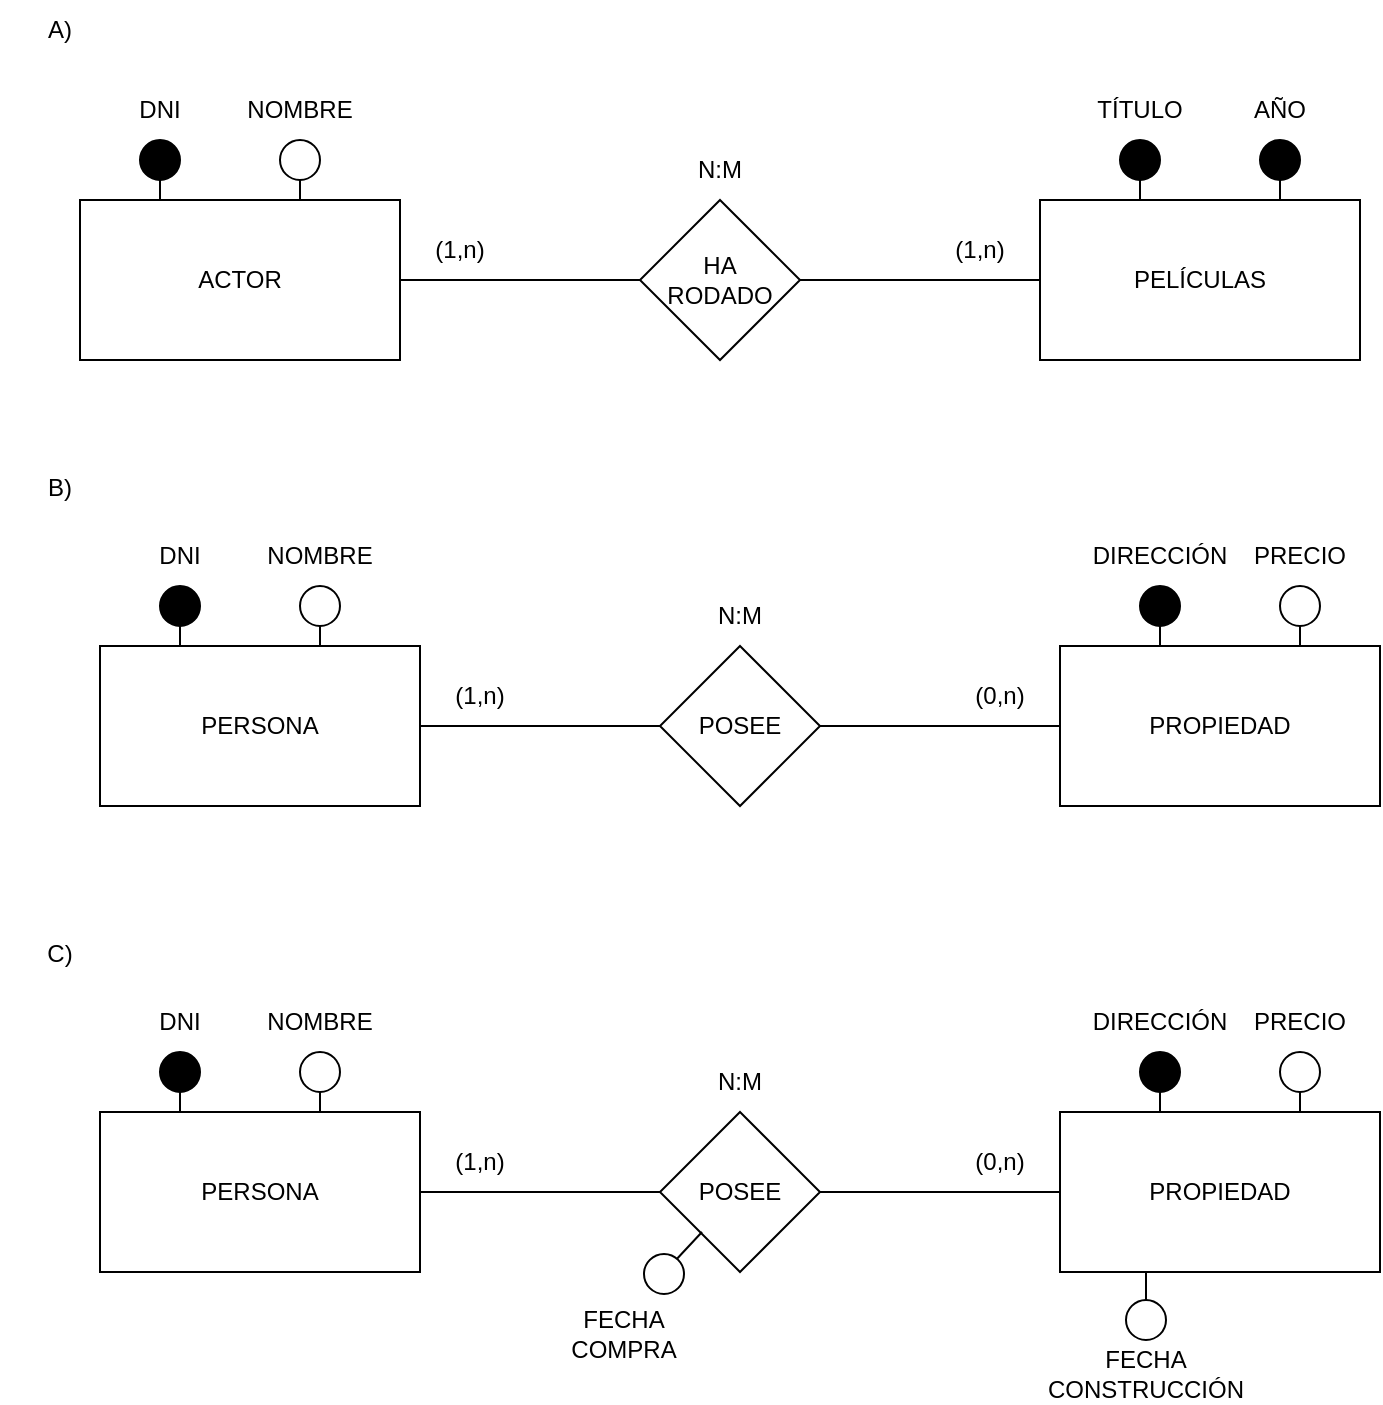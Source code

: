 <mxfile version="20.6.1" type="device"><diagram id="ttQnAyqS0m5V4pglGX5d" name="Página-1"><mxGraphModel dx="1102" dy="857" grid="0" gridSize="10" guides="1" tooltips="1" connect="1" arrows="1" fold="1" page="1" pageScale="1" pageWidth="827" pageHeight="1169" math="0" shadow="0"><root><mxCell id="0"/><mxCell id="1" parent="0"/><mxCell id="lYeQPOlYy5IxGRxujHv3-1" value="ACTOR" style="rounded=0;whiteSpace=wrap;html=1;" vertex="1" parent="1"><mxGeometry x="80" y="160" width="160" height="80" as="geometry"/></mxCell><mxCell id="lYeQPOlYy5IxGRxujHv3-2" value="PELÍCULAS" style="rounded=0;whiteSpace=wrap;html=1;" vertex="1" parent="1"><mxGeometry x="560" y="160" width="160" height="80" as="geometry"/></mxCell><mxCell id="lYeQPOlYy5IxGRxujHv3-4" value="HA&lt;br&gt;RODADO" style="rhombus;whiteSpace=wrap;html=1;" vertex="1" parent="1"><mxGeometry x="360" y="160" width="80" height="80" as="geometry"/></mxCell><mxCell id="lYeQPOlYy5IxGRxujHv3-5" value="" style="endArrow=none;html=1;rounded=0;exitX=1;exitY=0.5;exitDx=0;exitDy=0;" edge="1" parent="1" source="lYeQPOlYy5IxGRxujHv3-4"><mxGeometry width="50" height="50" relative="1" as="geometry"><mxPoint x="510" y="250" as="sourcePoint"/><mxPoint x="560" y="200" as="targetPoint"/></mxGeometry></mxCell><mxCell id="lYeQPOlYy5IxGRxujHv3-6" value="" style="endArrow=none;html=1;rounded=0;exitX=1;exitY=0.5;exitDx=0;exitDy=0;" edge="1" parent="1" source="lYeQPOlYy5IxGRxujHv3-1"><mxGeometry width="50" height="50" relative="1" as="geometry"><mxPoint x="310" y="250" as="sourcePoint"/><mxPoint x="360" y="200" as="targetPoint"/></mxGeometry></mxCell><mxCell id="lYeQPOlYy5IxGRxujHv3-7" value="" style="endArrow=none;html=1;rounded=0;" edge="1" parent="1"><mxGeometry width="50" height="50" relative="1" as="geometry"><mxPoint x="120" y="160" as="sourcePoint"/><mxPoint x="120" y="150" as="targetPoint"/></mxGeometry></mxCell><mxCell id="lYeQPOlYy5IxGRxujHv3-8" value="" style="ellipse;whiteSpace=wrap;html=1;aspect=fixed;fillColor=#000000;" vertex="1" parent="1"><mxGeometry x="110" y="130" width="20" height="20" as="geometry"/></mxCell><mxCell id="lYeQPOlYy5IxGRxujHv3-13" value="DNI" style="text;html=1;strokeColor=none;fillColor=none;align=center;verticalAlign=middle;whiteSpace=wrap;rounded=0;" vertex="1" parent="1"><mxGeometry x="90" y="100" width="60" height="30" as="geometry"/></mxCell><mxCell id="lYeQPOlYy5IxGRxujHv3-14" value="" style="ellipse;whiteSpace=wrap;html=1;aspect=fixed;fillColor=#FFFFFF;" vertex="1" parent="1"><mxGeometry x="180" y="130" width="20" height="20" as="geometry"/></mxCell><mxCell id="lYeQPOlYy5IxGRxujHv3-15" value="NOMBRE" style="text;html=1;strokeColor=none;fillColor=none;align=center;verticalAlign=middle;whiteSpace=wrap;rounded=0;" vertex="1" parent="1"><mxGeometry x="160" y="105" width="60" height="20" as="geometry"/></mxCell><mxCell id="lYeQPOlYy5IxGRxujHv3-16" value="" style="endArrow=none;html=1;rounded=0;entryX=0.5;entryY=1;entryDx=0;entryDy=0;" edge="1" parent="1" target="lYeQPOlYy5IxGRxujHv3-14"><mxGeometry width="50" height="50" relative="1" as="geometry"><mxPoint x="190" y="160" as="sourcePoint"/><mxPoint x="130" y="160" as="targetPoint"/><Array as="points"><mxPoint x="190" y="160"/></Array></mxGeometry></mxCell><mxCell id="lYeQPOlYy5IxGRxujHv3-17" value="" style="ellipse;whiteSpace=wrap;html=1;aspect=fixed;fillColor=#000000;" vertex="1" parent="1"><mxGeometry x="600" y="130" width="20" height="20" as="geometry"/></mxCell><mxCell id="lYeQPOlYy5IxGRxujHv3-18" value="TÍTULO" style="text;html=1;strokeColor=none;fillColor=none;align=center;verticalAlign=middle;whiteSpace=wrap;rounded=0;" vertex="1" parent="1"><mxGeometry x="580" y="100" width="60" height="30" as="geometry"/></mxCell><mxCell id="lYeQPOlYy5IxGRxujHv3-19" value="" style="ellipse;whiteSpace=wrap;html=1;aspect=fixed;fillColor=#000000;" vertex="1" parent="1"><mxGeometry x="670" y="130" width="20" height="20" as="geometry"/></mxCell><mxCell id="lYeQPOlYy5IxGRxujHv3-20" value="AÑO" style="text;html=1;strokeColor=none;fillColor=none;align=center;verticalAlign=middle;whiteSpace=wrap;rounded=0;" vertex="1" parent="1"><mxGeometry x="650" y="105" width="60" height="20" as="geometry"/></mxCell><mxCell id="lYeQPOlYy5IxGRxujHv3-21" value="" style="endArrow=none;html=1;rounded=0;" edge="1" parent="1"><mxGeometry width="50" height="50" relative="1" as="geometry"><mxPoint x="610" y="160" as="sourcePoint"/><mxPoint x="610" y="150" as="targetPoint"/></mxGeometry></mxCell><mxCell id="lYeQPOlYy5IxGRxujHv3-22" value="" style="endArrow=none;html=1;rounded=0;exitX=0.75;exitY=0;exitDx=0;exitDy=0;" edge="1" parent="1" source="lYeQPOlYy5IxGRxujHv3-2"><mxGeometry width="50" height="50" relative="1" as="geometry"><mxPoint x="630" y="200" as="sourcePoint"/><mxPoint x="680" y="150" as="targetPoint"/></mxGeometry></mxCell><mxCell id="lYeQPOlYy5IxGRxujHv3-23" value="(1,n)" style="text;html=1;strokeColor=none;fillColor=none;align=center;verticalAlign=middle;whiteSpace=wrap;rounded=0;" vertex="1" parent="1"><mxGeometry x="240" y="170" width="60" height="30" as="geometry"/></mxCell><mxCell id="lYeQPOlYy5IxGRxujHv3-24" value="(1,n)" style="text;html=1;strokeColor=none;fillColor=none;align=center;verticalAlign=middle;whiteSpace=wrap;rounded=0;" vertex="1" parent="1"><mxGeometry x="500" y="170" width="60" height="30" as="geometry"/></mxCell><mxCell id="lYeQPOlYy5IxGRxujHv3-25" value="N:M" style="text;html=1;strokeColor=none;fillColor=none;align=center;verticalAlign=middle;whiteSpace=wrap;rounded=0;" vertex="1" parent="1"><mxGeometry x="370" y="130" width="60" height="30" as="geometry"/></mxCell><mxCell id="lYeQPOlYy5IxGRxujHv3-26" value="A)" style="text;html=1;strokeColor=none;fillColor=none;align=center;verticalAlign=middle;whiteSpace=wrap;rounded=0;" vertex="1" parent="1"><mxGeometry x="40" y="60" width="60" height="30" as="geometry"/></mxCell><mxCell id="lYeQPOlYy5IxGRxujHv3-27" value="PERSONA" style="rounded=0;whiteSpace=wrap;html=1;" vertex="1" parent="1"><mxGeometry x="90" y="383" width="160" height="80" as="geometry"/></mxCell><mxCell id="lYeQPOlYy5IxGRxujHv3-28" value="PROPIEDAD" style="rounded=0;whiteSpace=wrap;html=1;" vertex="1" parent="1"><mxGeometry x="570" y="383" width="160" height="80" as="geometry"/></mxCell><mxCell id="lYeQPOlYy5IxGRxujHv3-29" value="POSEE" style="rhombus;whiteSpace=wrap;html=1;" vertex="1" parent="1"><mxGeometry x="370" y="383" width="80" height="80" as="geometry"/></mxCell><mxCell id="lYeQPOlYy5IxGRxujHv3-30" value="" style="endArrow=none;html=1;rounded=0;exitX=1;exitY=0.5;exitDx=0;exitDy=0;" edge="1" parent="1" source="lYeQPOlYy5IxGRxujHv3-29"><mxGeometry width="50" height="50" relative="1" as="geometry"><mxPoint x="520" y="473" as="sourcePoint"/><mxPoint x="570" y="423" as="targetPoint"/></mxGeometry></mxCell><mxCell id="lYeQPOlYy5IxGRxujHv3-31" value="" style="endArrow=none;html=1;rounded=0;exitX=1;exitY=0.5;exitDx=0;exitDy=0;" edge="1" parent="1" source="lYeQPOlYy5IxGRxujHv3-27"><mxGeometry width="50" height="50" relative="1" as="geometry"><mxPoint x="320" y="473" as="sourcePoint"/><mxPoint x="370" y="423" as="targetPoint"/></mxGeometry></mxCell><mxCell id="lYeQPOlYy5IxGRxujHv3-32" value="" style="endArrow=none;html=1;rounded=0;" edge="1" parent="1"><mxGeometry width="50" height="50" relative="1" as="geometry"><mxPoint x="130" y="383" as="sourcePoint"/><mxPoint x="130" y="373" as="targetPoint"/></mxGeometry></mxCell><mxCell id="lYeQPOlYy5IxGRxujHv3-33" value="" style="ellipse;whiteSpace=wrap;html=1;aspect=fixed;fillColor=#000000;" vertex="1" parent="1"><mxGeometry x="120" y="353" width="20" height="20" as="geometry"/></mxCell><mxCell id="lYeQPOlYy5IxGRxujHv3-34" value="DNI" style="text;html=1;strokeColor=none;fillColor=none;align=center;verticalAlign=middle;whiteSpace=wrap;rounded=0;" vertex="1" parent="1"><mxGeometry x="100" y="323" width="60" height="30" as="geometry"/></mxCell><mxCell id="lYeQPOlYy5IxGRxujHv3-35" value="" style="ellipse;whiteSpace=wrap;html=1;aspect=fixed;fillColor=#FFFFFF;" vertex="1" parent="1"><mxGeometry x="190" y="353" width="20" height="20" as="geometry"/></mxCell><mxCell id="lYeQPOlYy5IxGRxujHv3-36" value="NOMBRE" style="text;html=1;strokeColor=none;fillColor=none;align=center;verticalAlign=middle;whiteSpace=wrap;rounded=0;" vertex="1" parent="1"><mxGeometry x="170" y="328" width="60" height="20" as="geometry"/></mxCell><mxCell id="lYeQPOlYy5IxGRxujHv3-37" value="" style="endArrow=none;html=1;rounded=0;entryX=0.5;entryY=1;entryDx=0;entryDy=0;" edge="1" parent="1" target="lYeQPOlYy5IxGRxujHv3-35"><mxGeometry width="50" height="50" relative="1" as="geometry"><mxPoint x="200" y="383" as="sourcePoint"/><mxPoint x="140" y="383" as="targetPoint"/><Array as="points"><mxPoint x="200" y="383"/></Array></mxGeometry></mxCell><mxCell id="lYeQPOlYy5IxGRxujHv3-38" value="" style="ellipse;whiteSpace=wrap;html=1;aspect=fixed;fillColor=#000000;" vertex="1" parent="1"><mxGeometry x="610" y="353" width="20" height="20" as="geometry"/></mxCell><mxCell id="lYeQPOlYy5IxGRxujHv3-39" value="DIRECCIÓN" style="text;html=1;strokeColor=none;fillColor=none;align=center;verticalAlign=middle;whiteSpace=wrap;rounded=0;" vertex="1" parent="1"><mxGeometry x="590" y="323" width="60" height="30" as="geometry"/></mxCell><mxCell id="lYeQPOlYy5IxGRxujHv3-40" value="" style="ellipse;whiteSpace=wrap;html=1;aspect=fixed;fillColor=#FFFFFF;" vertex="1" parent="1"><mxGeometry x="680" y="353" width="20" height="20" as="geometry"/></mxCell><mxCell id="lYeQPOlYy5IxGRxujHv3-41" value="PRECIO" style="text;html=1;strokeColor=none;fillColor=none;align=center;verticalAlign=middle;whiteSpace=wrap;rounded=0;" vertex="1" parent="1"><mxGeometry x="660" y="328" width="60" height="20" as="geometry"/></mxCell><mxCell id="lYeQPOlYy5IxGRxujHv3-42" value="" style="endArrow=none;html=1;rounded=0;" edge="1" parent="1"><mxGeometry width="50" height="50" relative="1" as="geometry"><mxPoint x="620" y="383" as="sourcePoint"/><mxPoint x="620" y="373" as="targetPoint"/></mxGeometry></mxCell><mxCell id="lYeQPOlYy5IxGRxujHv3-43" value="" style="endArrow=none;html=1;rounded=0;exitX=0.75;exitY=0;exitDx=0;exitDy=0;" edge="1" parent="1" source="lYeQPOlYy5IxGRxujHv3-28"><mxGeometry width="50" height="50" relative="1" as="geometry"><mxPoint x="640" y="423" as="sourcePoint"/><mxPoint x="690" y="373" as="targetPoint"/></mxGeometry></mxCell><mxCell id="lYeQPOlYy5IxGRxujHv3-44" value="(1,n)" style="text;html=1;strokeColor=none;fillColor=none;align=center;verticalAlign=middle;whiteSpace=wrap;rounded=0;" vertex="1" parent="1"><mxGeometry x="250" y="393" width="60" height="30" as="geometry"/></mxCell><mxCell id="lYeQPOlYy5IxGRxujHv3-45" value="(0,n)" style="text;html=1;strokeColor=none;fillColor=none;align=center;verticalAlign=middle;whiteSpace=wrap;rounded=0;" vertex="1" parent="1"><mxGeometry x="510" y="393" width="60" height="30" as="geometry"/></mxCell><mxCell id="lYeQPOlYy5IxGRxujHv3-46" value="N:M" style="text;html=1;strokeColor=none;fillColor=none;align=center;verticalAlign=middle;whiteSpace=wrap;rounded=0;" vertex="1" parent="1"><mxGeometry x="380" y="353" width="60" height="30" as="geometry"/></mxCell><mxCell id="lYeQPOlYy5IxGRxujHv3-47" value="B)" style="text;html=1;strokeColor=none;fillColor=none;align=center;verticalAlign=middle;whiteSpace=wrap;rounded=0;" vertex="1" parent="1"><mxGeometry x="40" y="289" width="60" height="30" as="geometry"/></mxCell><mxCell id="lYeQPOlYy5IxGRxujHv3-48" value="PERSONA" style="rounded=0;whiteSpace=wrap;html=1;" vertex="1" parent="1"><mxGeometry x="90" y="616" width="160" height="80" as="geometry"/></mxCell><mxCell id="lYeQPOlYy5IxGRxujHv3-49" value="PROPIEDAD" style="rounded=0;whiteSpace=wrap;html=1;" vertex="1" parent="1"><mxGeometry x="570" y="616" width="160" height="80" as="geometry"/></mxCell><mxCell id="lYeQPOlYy5IxGRxujHv3-50" value="POSEE" style="rhombus;whiteSpace=wrap;html=1;" vertex="1" parent="1"><mxGeometry x="370" y="616" width="80" height="80" as="geometry"/></mxCell><mxCell id="lYeQPOlYy5IxGRxujHv3-51" value="" style="endArrow=none;html=1;rounded=0;exitX=1;exitY=0.5;exitDx=0;exitDy=0;" edge="1" parent="1" source="lYeQPOlYy5IxGRxujHv3-50"><mxGeometry width="50" height="50" relative="1" as="geometry"><mxPoint x="520" y="706" as="sourcePoint"/><mxPoint x="570" y="656" as="targetPoint"/></mxGeometry></mxCell><mxCell id="lYeQPOlYy5IxGRxujHv3-52" value="" style="endArrow=none;html=1;rounded=0;exitX=1;exitY=0.5;exitDx=0;exitDy=0;" edge="1" parent="1" source="lYeQPOlYy5IxGRxujHv3-48"><mxGeometry width="50" height="50" relative="1" as="geometry"><mxPoint x="320" y="706" as="sourcePoint"/><mxPoint x="370" y="656" as="targetPoint"/></mxGeometry></mxCell><mxCell id="lYeQPOlYy5IxGRxujHv3-53" value="" style="endArrow=none;html=1;rounded=0;" edge="1" parent="1"><mxGeometry width="50" height="50" relative="1" as="geometry"><mxPoint x="130" y="616" as="sourcePoint"/><mxPoint x="130" y="606" as="targetPoint"/></mxGeometry></mxCell><mxCell id="lYeQPOlYy5IxGRxujHv3-54" value="" style="ellipse;whiteSpace=wrap;html=1;aspect=fixed;fillColor=#000000;" vertex="1" parent="1"><mxGeometry x="120" y="586" width="20" height="20" as="geometry"/></mxCell><mxCell id="lYeQPOlYy5IxGRxujHv3-55" value="DNI" style="text;html=1;strokeColor=none;fillColor=none;align=center;verticalAlign=middle;whiteSpace=wrap;rounded=0;" vertex="1" parent="1"><mxGeometry x="100" y="556" width="60" height="30" as="geometry"/></mxCell><mxCell id="lYeQPOlYy5IxGRxujHv3-56" value="" style="ellipse;whiteSpace=wrap;html=1;aspect=fixed;fillColor=#FFFFFF;" vertex="1" parent="1"><mxGeometry x="190" y="586" width="20" height="20" as="geometry"/></mxCell><mxCell id="lYeQPOlYy5IxGRxujHv3-57" value="NOMBRE" style="text;html=1;strokeColor=none;fillColor=none;align=center;verticalAlign=middle;whiteSpace=wrap;rounded=0;" vertex="1" parent="1"><mxGeometry x="170" y="561" width="60" height="20" as="geometry"/></mxCell><mxCell id="lYeQPOlYy5IxGRxujHv3-58" value="" style="endArrow=none;html=1;rounded=0;entryX=0.5;entryY=1;entryDx=0;entryDy=0;" edge="1" parent="1" target="lYeQPOlYy5IxGRxujHv3-56"><mxGeometry width="50" height="50" relative="1" as="geometry"><mxPoint x="200" y="616" as="sourcePoint"/><mxPoint x="140" y="616" as="targetPoint"/><Array as="points"><mxPoint x="200" y="616"/></Array></mxGeometry></mxCell><mxCell id="lYeQPOlYy5IxGRxujHv3-59" value="" style="ellipse;whiteSpace=wrap;html=1;aspect=fixed;fillColor=#000000;" vertex="1" parent="1"><mxGeometry x="610" y="586" width="20" height="20" as="geometry"/></mxCell><mxCell id="lYeQPOlYy5IxGRxujHv3-60" value="DIRECCIÓN" style="text;html=1;strokeColor=none;fillColor=none;align=center;verticalAlign=middle;whiteSpace=wrap;rounded=0;" vertex="1" parent="1"><mxGeometry x="590" y="556" width="60" height="30" as="geometry"/></mxCell><mxCell id="lYeQPOlYy5IxGRxujHv3-61" value="" style="ellipse;whiteSpace=wrap;html=1;aspect=fixed;fillColor=#FFFFFF;" vertex="1" parent="1"><mxGeometry x="680" y="586" width="20" height="20" as="geometry"/></mxCell><mxCell id="lYeQPOlYy5IxGRxujHv3-62" value="PRECIO" style="text;html=1;strokeColor=none;fillColor=none;align=center;verticalAlign=middle;whiteSpace=wrap;rounded=0;" vertex="1" parent="1"><mxGeometry x="660" y="561" width="60" height="20" as="geometry"/></mxCell><mxCell id="lYeQPOlYy5IxGRxujHv3-63" value="" style="endArrow=none;html=1;rounded=0;" edge="1" parent="1"><mxGeometry width="50" height="50" relative="1" as="geometry"><mxPoint x="620" y="616" as="sourcePoint"/><mxPoint x="620" y="606" as="targetPoint"/></mxGeometry></mxCell><mxCell id="lYeQPOlYy5IxGRxujHv3-64" value="" style="endArrow=none;html=1;rounded=0;exitX=0.75;exitY=0;exitDx=0;exitDy=0;" edge="1" parent="1" source="lYeQPOlYy5IxGRxujHv3-49"><mxGeometry width="50" height="50" relative="1" as="geometry"><mxPoint x="640" y="656" as="sourcePoint"/><mxPoint x="690" y="606" as="targetPoint"/></mxGeometry></mxCell><mxCell id="lYeQPOlYy5IxGRxujHv3-65" value="(1,n)" style="text;html=1;strokeColor=none;fillColor=none;align=center;verticalAlign=middle;whiteSpace=wrap;rounded=0;" vertex="1" parent="1"><mxGeometry x="250" y="626" width="60" height="30" as="geometry"/></mxCell><mxCell id="lYeQPOlYy5IxGRxujHv3-66" value="(0,n)" style="text;html=1;strokeColor=none;fillColor=none;align=center;verticalAlign=middle;whiteSpace=wrap;rounded=0;" vertex="1" parent="1"><mxGeometry x="510" y="626" width="60" height="30" as="geometry"/></mxCell><mxCell id="lYeQPOlYy5IxGRxujHv3-67" value="N:M" style="text;html=1;strokeColor=none;fillColor=none;align=center;verticalAlign=middle;whiteSpace=wrap;rounded=0;" vertex="1" parent="1"><mxGeometry x="380" y="586" width="60" height="30" as="geometry"/></mxCell><mxCell id="lYeQPOlYy5IxGRxujHv3-68" value="C)" style="text;html=1;strokeColor=none;fillColor=none;align=center;verticalAlign=middle;whiteSpace=wrap;rounded=0;" vertex="1" parent="1"><mxGeometry x="40" y="522" width="60" height="30" as="geometry"/></mxCell><mxCell id="lYeQPOlYy5IxGRxujHv3-70" value="" style="endArrow=none;html=1;rounded=0;" edge="1" parent="1"><mxGeometry width="50" height="50" relative="1" as="geometry"><mxPoint x="613" y="711" as="sourcePoint"/><mxPoint x="613" y="696" as="targetPoint"/><Array as="points"><mxPoint x="613" y="696"/></Array></mxGeometry></mxCell><mxCell id="lYeQPOlYy5IxGRxujHv3-71" value="" style="ellipse;whiteSpace=wrap;html=1;aspect=fixed;fillColor=#FFFFFF;" vertex="1" parent="1"><mxGeometry x="603" y="710" width="20" height="20" as="geometry"/></mxCell><mxCell id="lYeQPOlYy5IxGRxujHv3-72" value="FECHA&lt;br&gt;CONSTRUCCIÓN" style="text;html=1;strokeColor=none;fillColor=none;align=center;verticalAlign=middle;whiteSpace=wrap;rounded=0;" vertex="1" parent="1"><mxGeometry x="583" y="737" width="60" height="20" as="geometry"/></mxCell><mxCell id="lYeQPOlYy5IxGRxujHv3-73" value="" style="endArrow=none;html=1;rounded=0;" edge="1" parent="1"><mxGeometry width="50" height="50" relative="1" as="geometry"><mxPoint x="377" y="691" as="sourcePoint"/><mxPoint x="391" y="676" as="targetPoint"/></mxGeometry></mxCell><mxCell id="lYeQPOlYy5IxGRxujHv3-74" value="" style="ellipse;whiteSpace=wrap;html=1;aspect=fixed;fillColor=#FFFFFF;" vertex="1" parent="1"><mxGeometry x="362" y="687" width="20" height="20" as="geometry"/></mxCell><mxCell id="lYeQPOlYy5IxGRxujHv3-75" value="FECHA&lt;br&gt;COMPRA" style="text;html=1;strokeColor=none;fillColor=none;align=center;verticalAlign=middle;whiteSpace=wrap;rounded=0;" vertex="1" parent="1"><mxGeometry x="322" y="717" width="60" height="20" as="geometry"/></mxCell></root></mxGraphModel></diagram></mxfile>